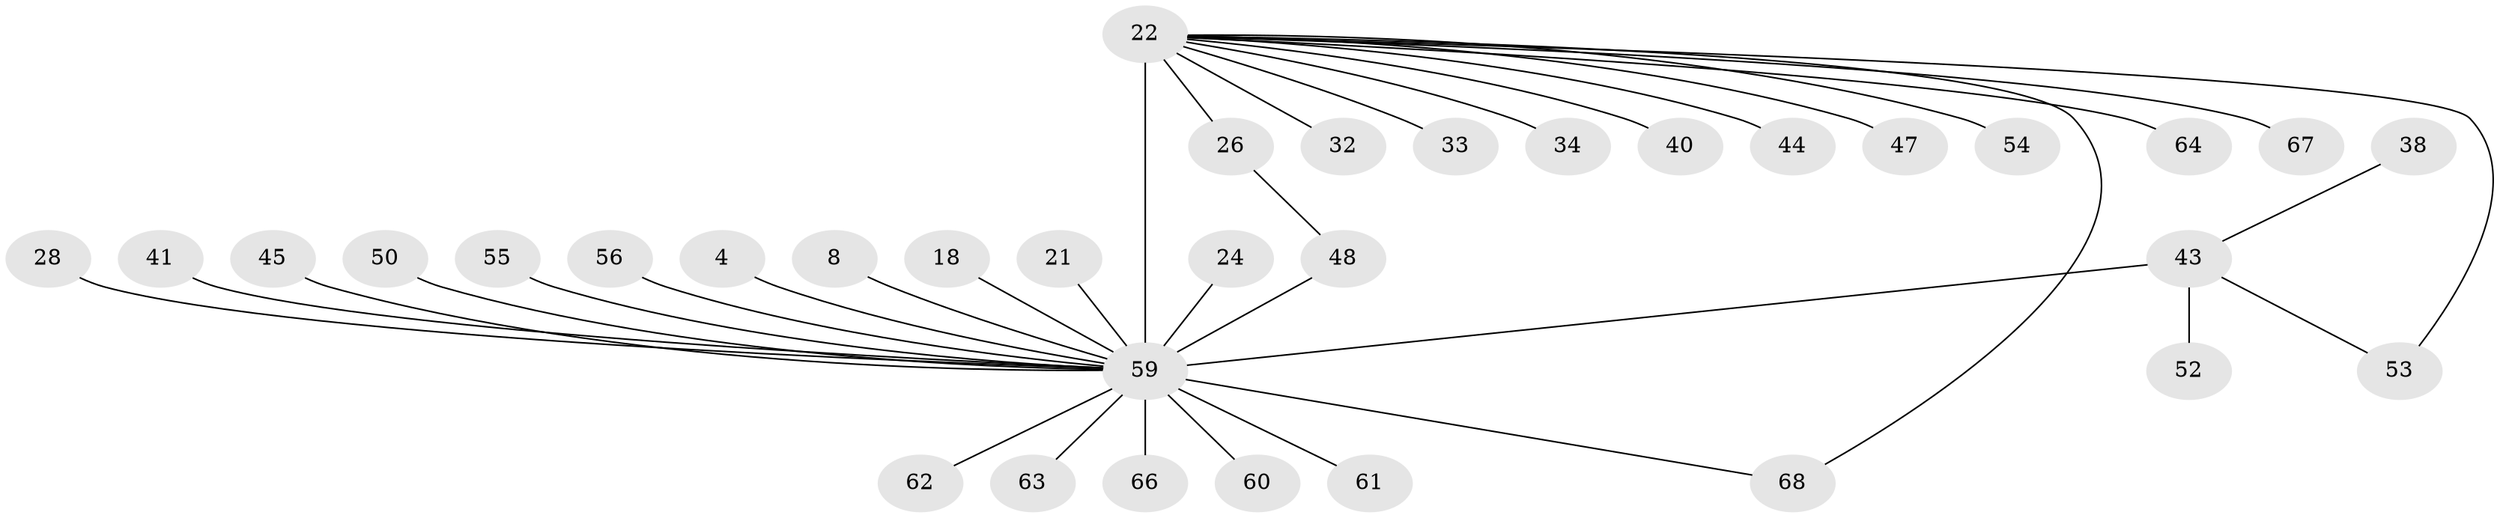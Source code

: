 // original degree distribution, {23: 0.014705882352941176, 10: 0.014705882352941176, 16: 0.014705882352941176, 1: 0.38235294117647056, 5: 0.07352941176470588, 3: 0.08823529411764706, 6: 0.04411764705882353, 2: 0.2647058823529412, 4: 0.058823529411764705, 7: 0.014705882352941176, 17: 0.014705882352941176, 8: 0.014705882352941176}
// Generated by graph-tools (version 1.1) at 2025/48/03/09/25 04:48:37]
// undirected, 34 vertices, 36 edges
graph export_dot {
graph [start="1"]
  node [color=gray90,style=filled];
  4;
  8;
  18;
  21;
  22 [super="+1"];
  24;
  26;
  28;
  32;
  33;
  34 [super="+15"];
  38;
  40;
  41;
  43 [super="+19+42+23"];
  44;
  45;
  47;
  48;
  50 [super="+16"];
  52;
  53;
  54;
  55;
  56 [super="+29"];
  59 [super="+12+31+58+51+27"];
  60;
  61;
  62;
  63;
  64;
  66;
  67;
  68 [super="+35+65"];
  4 -- 59;
  8 -- 59;
  18 -- 59;
  21 -- 59;
  22 -- 32;
  22 -- 33;
  22 -- 47;
  22 -- 53;
  22 -- 54;
  22 -- 64;
  22 -- 67;
  22 -- 26;
  22 -- 40;
  22 -- 44;
  22 -- 59 [weight=21];
  22 -- 34;
  22 -- 68 [weight=3];
  24 -- 59;
  26 -- 48;
  28 -- 59;
  38 -- 43;
  41 -- 59;
  43 -- 52;
  43 -- 53;
  43 -- 59 [weight=7];
  45 -- 59;
  48 -- 59 [weight=3];
  50 -- 59 [weight=2];
  55 -- 59;
  56 -- 59;
  59 -- 61;
  59 -- 66;
  59 -- 68 [weight=3];
  59 -- 62;
  59 -- 63 [weight=2];
  59 -- 60 [weight=2];
}
